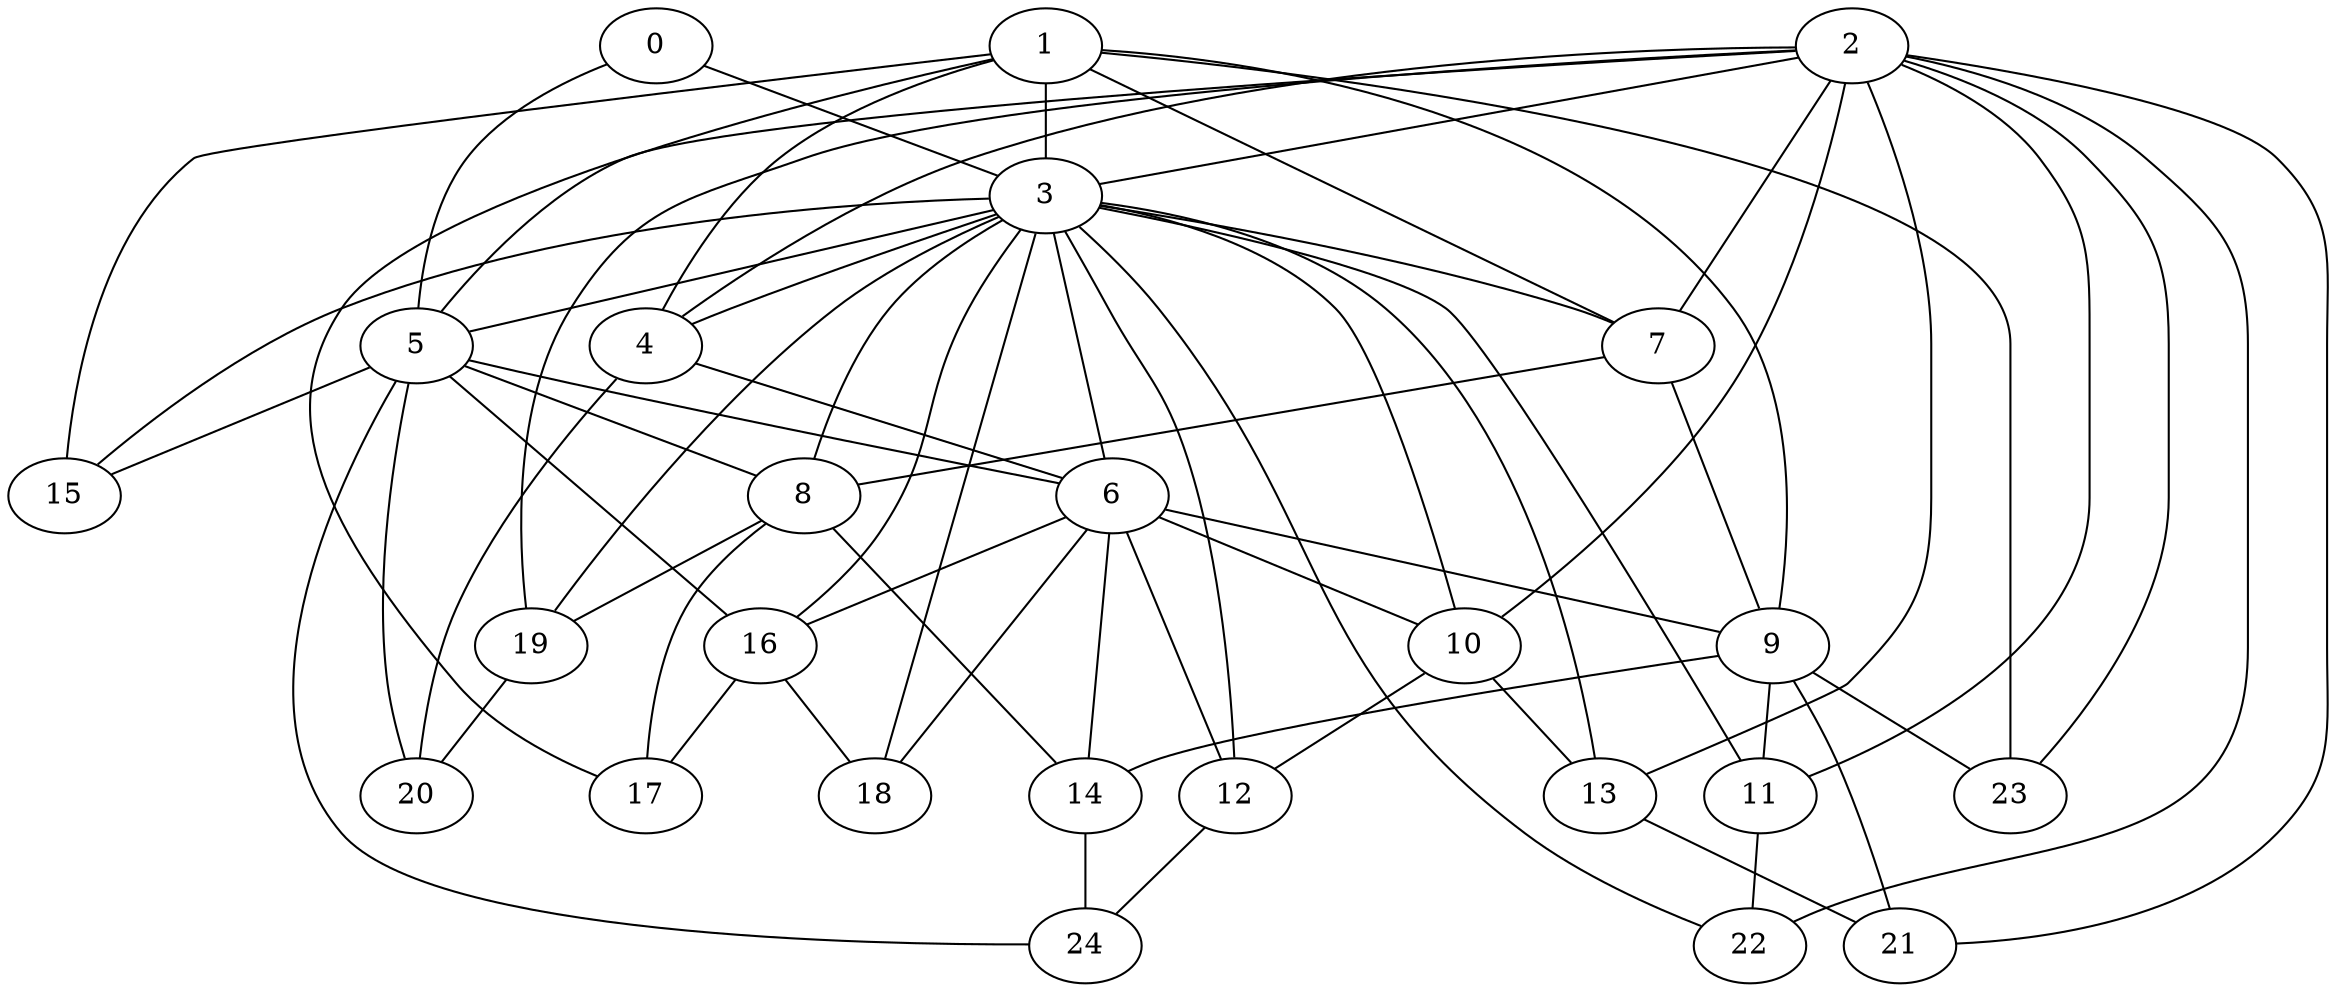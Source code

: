 strict graph "barabasi_albert_graph(25,3)" {
0;
1;
2;
3;
4;
5;
6;
7;
8;
9;
10;
11;
12;
13;
14;
15;
16;
17;
18;
19;
20;
21;
22;
23;
24;
0 -- 3  [is_available=True, prob="1.0"];
0 -- 5  [is_available=True, prob="0.23457956251"];
1 -- 3  [is_available=True, prob="1.0"];
1 -- 4  [is_available=True, prob="1.0"];
1 -- 7  [is_available=True, prob="0.695815687783"];
1 -- 9  [is_available=True, prob="0.933638546513"];
1 -- 15  [is_available=True, prob="0.110739355052"];
1 -- 17  [is_available=True, prob="0.719444102872"];
1 -- 23  [is_available=True, prob="0.76346506328"];
2 -- 3  [is_available=True, prob="1.0"];
2 -- 4  [is_available=True, prob="0.882797725553"];
2 -- 5  [is_available=True, prob="0.303881918712"];
2 -- 7  [is_available=True, prob="0.231297573458"];
2 -- 10  [is_available=True, prob="0.961927953526"];
2 -- 11  [is_available=True, prob="0.48033926024"];
2 -- 13  [is_available=True, prob="0.876585070195"];
2 -- 19  [is_available=True, prob="1.0"];
2 -- 21  [is_available=True, prob="0.78847614149"];
2 -- 22  [is_available=True, prob="0.644788014132"];
2 -- 23  [is_available=True, prob="0.0985897194005"];
3 -- 4  [is_available=True, prob="1.0"];
3 -- 5  [is_available=True, prob="0.330837183226"];
3 -- 6  [is_available=True, prob="0.797585290536"];
3 -- 7  [is_available=True, prob="0.606993144756"];
3 -- 8  [is_available=True, prob="0.0979223015598"];
3 -- 10  [is_available=True, prob="0.228247140546"];
3 -- 11  [is_available=True, prob="1.0"];
3 -- 12  [is_available=True, prob="0.451212228466"];
3 -- 13  [is_available=True, prob="0.784098054228"];
3 -- 15  [is_available=True, prob="0.500071808803"];
3 -- 16  [is_available=True, prob="0.895945187752"];
3 -- 18  [is_available=True, prob="0.521344721417"];
3 -- 19  [is_available=True, prob="0.373976835719"];
3 -- 22  [is_available=True, prob="0.991257463118"];
4 -- 20  [is_available=True, prob="0.0902253731389"];
4 -- 6  [is_available=True, prob="1.0"];
5 -- 6  [is_available=True, prob="1.0"];
5 -- 8  [is_available=True, prob="1.0"];
5 -- 15  [is_available=True, prob="0.787032655489"];
5 -- 16  [is_available=True, prob="0.321284557984"];
5 -- 20  [is_available=True, prob="1.0"];
5 -- 24  [is_available=True, prob="0.774586767193"];
6 -- 9  [is_available=True, prob="1.0"];
6 -- 10  [is_available=True, prob="0.374320110391"];
6 -- 12  [is_available=True, prob="0.256649961563"];
6 -- 14  [is_available=True, prob="0.215100126971"];
6 -- 16  [is_available=True, prob="0.481358413362"];
6 -- 18  [is_available=True, prob="0.558960024178"];
7 -- 8  [is_available=True, prob="0.411769912065"];
7 -- 9  [is_available=True, prob="0.241341174989"];
8 -- 14  [is_available=True, prob="1.0"];
8 -- 17  [is_available=True, prob="0.489707330736"];
8 -- 19  [is_available=True, prob="1.0"];
9 -- 11  [is_available=True, prob="0.796044303347"];
9 -- 14  [is_available=True, prob="1.0"];
9 -- 21  [is_available=True, prob="0.740751938802"];
9 -- 23  [is_available=True, prob="0.256455491475"];
10 -- 12  [is_available=True, prob="1.0"];
10 -- 13  [is_available=True, prob="0.954466097679"];
11 -- 22  [is_available=True, prob="0.90660957304"];
12 -- 24  [is_available=True, prob="0.836906007932"];
13 -- 21  [is_available=True, prob="0.411249704944"];
14 -- 24  [is_available=True, prob="1.0"];
16 -- 17  [is_available=True, prob="0.785469956195"];
16 -- 18  [is_available=True, prob="0.387450257696"];
19 -- 20  [is_available=True, prob="0.223489241499"];
}
